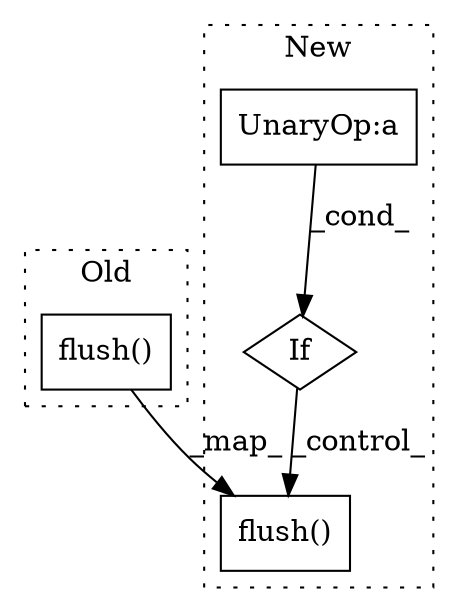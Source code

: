 digraph G {
subgraph cluster0 {
1 [label="flush()" a="75" s="6070" l="18" shape="box"];
label = "Old";
style="dotted";
}
subgraph cluster1 {
2 [label="flush()" a="75" s="6220" l="18" shape="box"];
3 [label="If" a="96" s="6105" l="3" shape="diamond"];
4 [label="UnaryOp:a" a="61" s="6108" l="8" shape="box"];
label = "New";
style="dotted";
}
1 -> 2 [label="_map_"];
3 -> 2 [label="_control_"];
4 -> 3 [label="_cond_"];
}